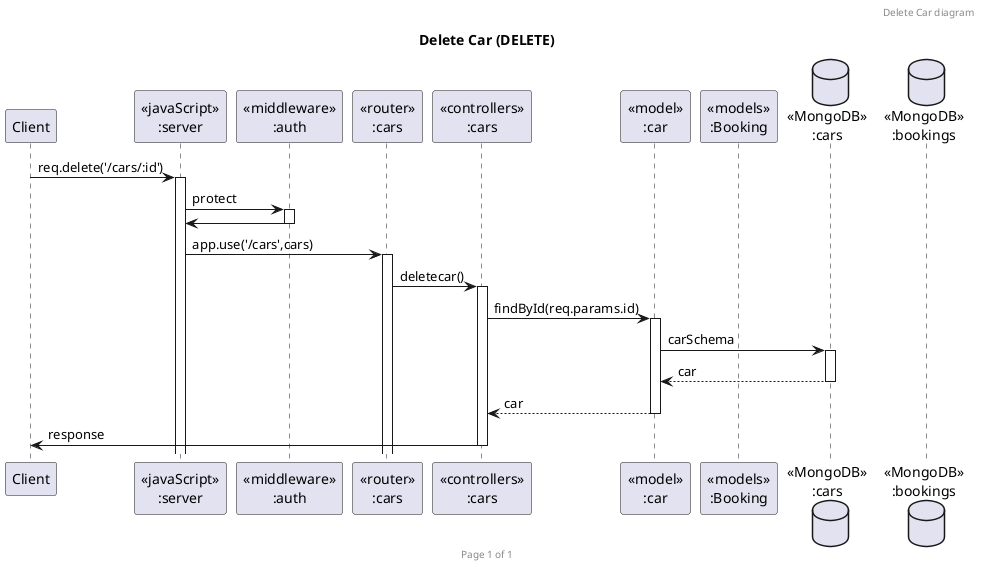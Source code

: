 @startuml Delete Car (DELETE)

header Delete Car diagram
footer Page %page% of %lastpage%
title "Delete Car (DELETE)"

participant "Client" as client
participant "<<javaScript>>\n:server" as server
participant "<<middleware>>\n:auth" as middlewareAuth
participant "<<router>>\n:cars" as routercars
participant "<<controllers>>\n:cars" as controllerscars
participant "<<model>>\n:car" as modelcar
participant "<<models>>\n:Booking" as bookingModel
database "<<MongoDB>>\n:cars" as carsDatabase
database "<<MongoDB>>\n:bookings" as bookingDatabase

client->server ++:req.delete('/cars/:id')
server->middlewareAuth ++:protect
middlewareAuth->server --:
server->routercars ++:app.use('/cars',cars)
routercars -> controllerscars ++:deletecar()
controllerscars->modelcar ++:findById(req.params.id)
modelcar ->carsDatabase ++: carSchema
carsDatabase --> modelcar --: car
controllerscars <-- modelcar --:car
controllerscars->client --:response

@enduml
